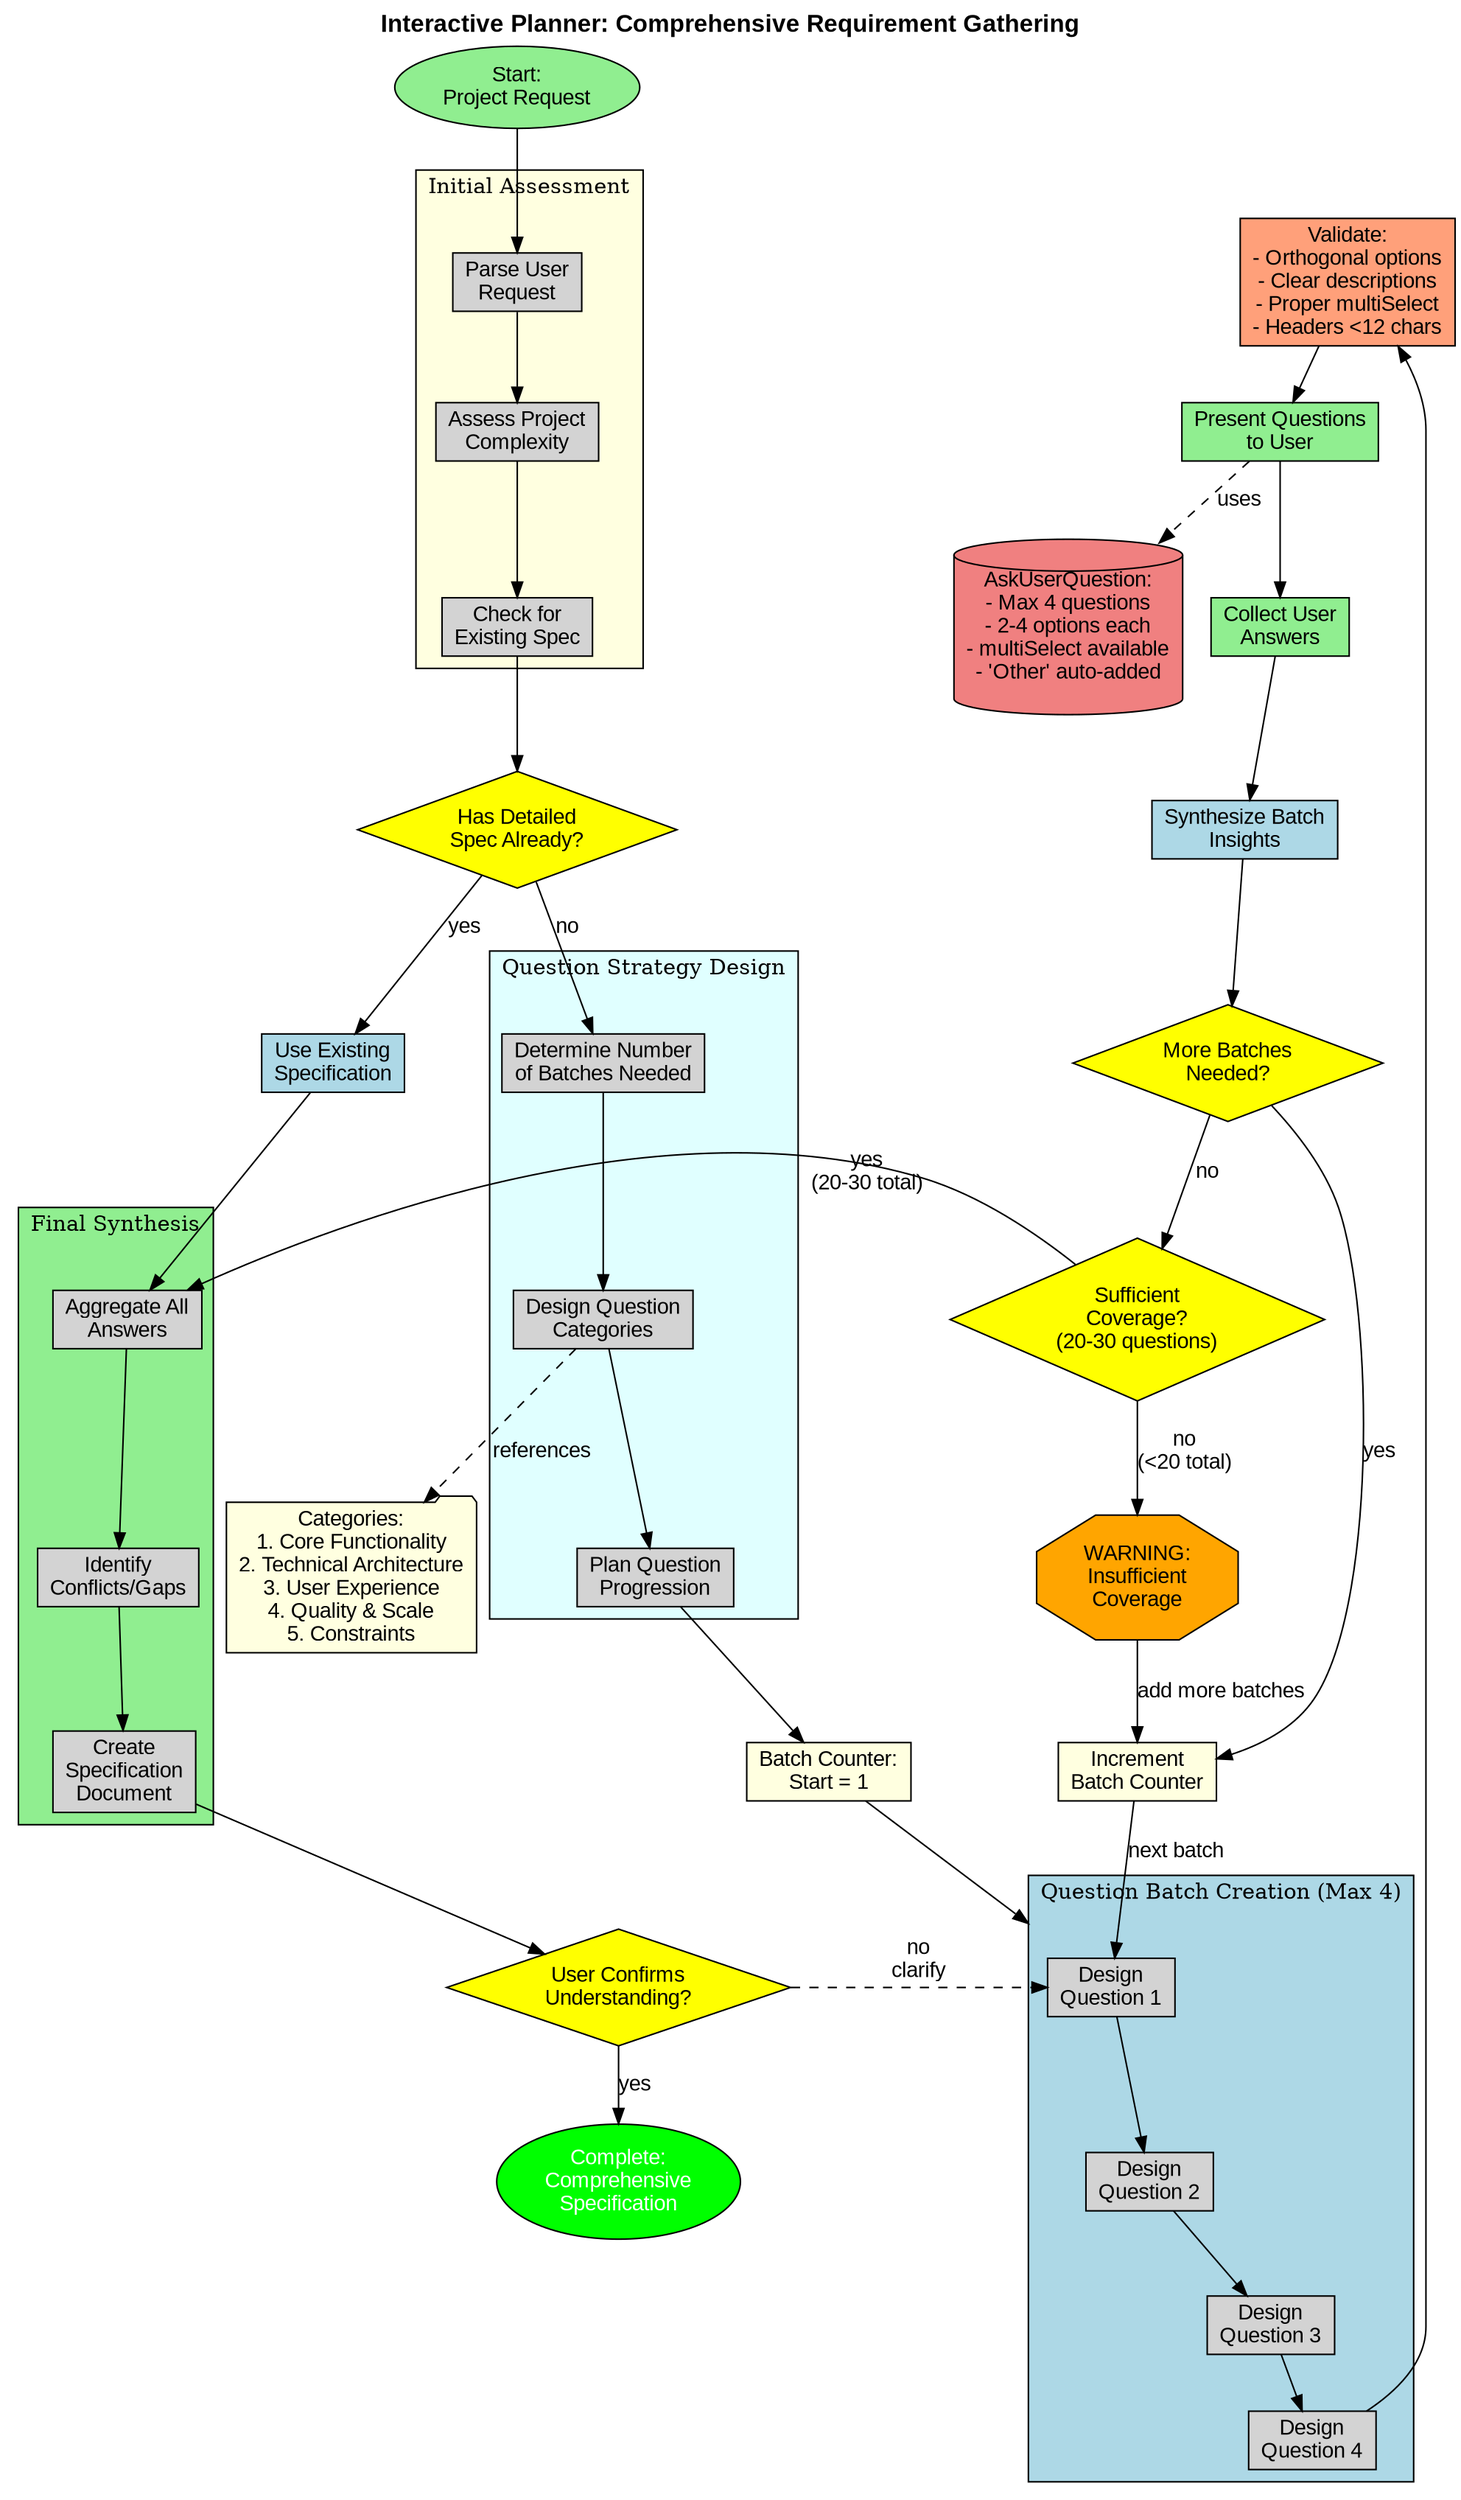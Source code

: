 digraph InteractivePlanner {
    rankdir=TB;
    compound=true;
    node [shape=box, style=filled, fontname="Arial"];
    edge [fontname="Arial"];

    // Start
    start [shape=ellipse, label="Start:\nProject Request", fillcolor=lightgreen];
    end [shape=ellipse, label="Complete:\nComprehensive\nSpecification", fillcolor=green, fontcolor=white];

    // Initial Assessment
    subgraph cluster_assessment {
        label="Initial Assessment";
        fillcolor=lightyellow;
        style=filled;

        parse_request [label="Parse User\nRequest"];
        assess_complexity [label="Assess Project\nComplexity"];
        check_existing_spec [label="Check for\nExisting Spec"];

        parse_request -> assess_complexity -> check_existing_spec;
    }

    // Decision on approach
    approach_decision [shape=diamond, label="Has Detailed\nSpec Already?", fillcolor=yellow];

    // Skip to synthesis if spec exists
    skip_to_synthesis [label="Use Existing\nSpecification", fillcolor=lightblue];

    // Question Strategy
    subgraph cluster_strategy {
        label="Question Strategy Design";
        fillcolor=lightcyan;
        style=filled;

        determine_batches [label="Determine Number\nof Batches Needed"];
        design_categories [label="Design Question\nCategories"];
        plan_progression [label="Plan Question\nProgression"];

        determine_batches -> design_categories -> plan_progression;
    }

    // Batch counter
    batch_counter [shape=box, label="Batch Counter:\nStart = 1", fillcolor=lightyellow];

    // Question Batch Creation
    subgraph cluster_batch_creation {
        label="Question Batch Creation (Max 4)";
        fillcolor=lightblue;
        style=filled;

        design_q1 [label="Design\nQuestion 1"];
        design_q2 [label="Design\nQuestion 2"];
        design_q3 [label="Design\nQuestion 3"];
        design_q4 [label="Design\nQuestion 4"];

        design_q1 -> design_q2 -> design_q3 -> design_q4;
    }

    // Validate questions
    validate_questions [label="Validate:\n- Orthogonal options\n- Clear descriptions\n- Proper multiSelect\n- Headers <12 chars", fillcolor=lightsalmon];

    // Ask questions
    ask_user [label="Present Questions\nto User", fillcolor=lightgreen];

    // Collect answers
    collect_answers [label="Collect User\nAnswers", fillcolor=lightgreen];

    // Synthesize batch
    synthesize_batch [label="Synthesize Batch\nInsights", fillcolor=lightblue];

    // Check if more batches needed
    more_batches_decision [shape=diamond, label="More Batches\nNeeded?", fillcolor=yellow];

    // Increment counter
    increment_counter [label="Increment\nBatch Counter", fillcolor=lightyellow];

    // Check total questions
    question_count_check [shape=diamond, label="Sufficient\nCoverage?\n(20-30 questions)", fillcolor=yellow];

    // Warning if too few
    too_few_warning [shape=octagon, label="WARNING:\nInsufficient\nCoverage", fillcolor=orange];

    // Final Synthesis
    subgraph cluster_synthesis {
        label="Final Synthesis";
        fillcolor=lightgreen;
        style=filled;

        aggregate_answers [label="Aggregate All\nAnswers"];
        identify_conflicts [label="Identify\nConflicts/Gaps"];
        create_spec [label="Create\nSpecification\nDocument"];

        aggregate_answers -> identify_conflicts -> create_spec;
    }

    // Confirmation
    confirm_understanding [shape=diamond, label="User Confirms\nUnderstanding?", fillcolor=yellow];

    // Flow
    start -> parse_request;
    check_existing_spec -> approach_decision;

    approach_decision -> skip_to_synthesis [label="yes"];
    approach_decision -> determine_batches [label="no"];

    plan_progression -> batch_counter;
    batch_counter -> design_q1 [lhead=cluster_batch_creation];

    design_q4 -> validate_questions;
    validate_questions -> ask_user;
    ask_user -> collect_answers;
    collect_answers -> synthesize_batch;

    synthesize_batch -> more_batches_decision;
    more_batches_decision -> increment_counter [label="yes"];
    increment_counter -> design_q1 [label="next batch"];

    more_batches_decision -> question_count_check [label="no"];

    question_count_check -> aggregate_answers [label="yes\n(20-30 total)"];
    question_count_check -> too_few_warning [label="no\n(<20 total)"];
    too_few_warning -> increment_counter [label="add more batches"];

    skip_to_synthesis -> aggregate_answers;

    create_spec -> confirm_understanding;
    confirm_understanding -> end [label="yes"];
    confirm_understanding -> design_q1 [label="no\nclarify", style=dashed];

    // External references
    tool_constraints [shape=cylinder, label="AskUserQuestion:\n- Max 4 questions\n- 2-4 options each\n- multiSelect available\n- 'Other' auto-added", fillcolor=lightcoral];
    ask_user -> tool_constraints [style=dashed, label="uses"];

    question_categories [shape=folder, label="Categories:\n1. Core Functionality\n2. Technical Architecture\n3. User Experience\n4. Quality & Scale\n5. Constraints", fillcolor=lightyellow];
    design_categories -> question_categories [style=dashed, label="references"];

    labelloc="t";
    label="Interactive Planner: Comprehensive Requirement Gathering";
    fontsize=16;
    fontname="Arial Bold";
}

